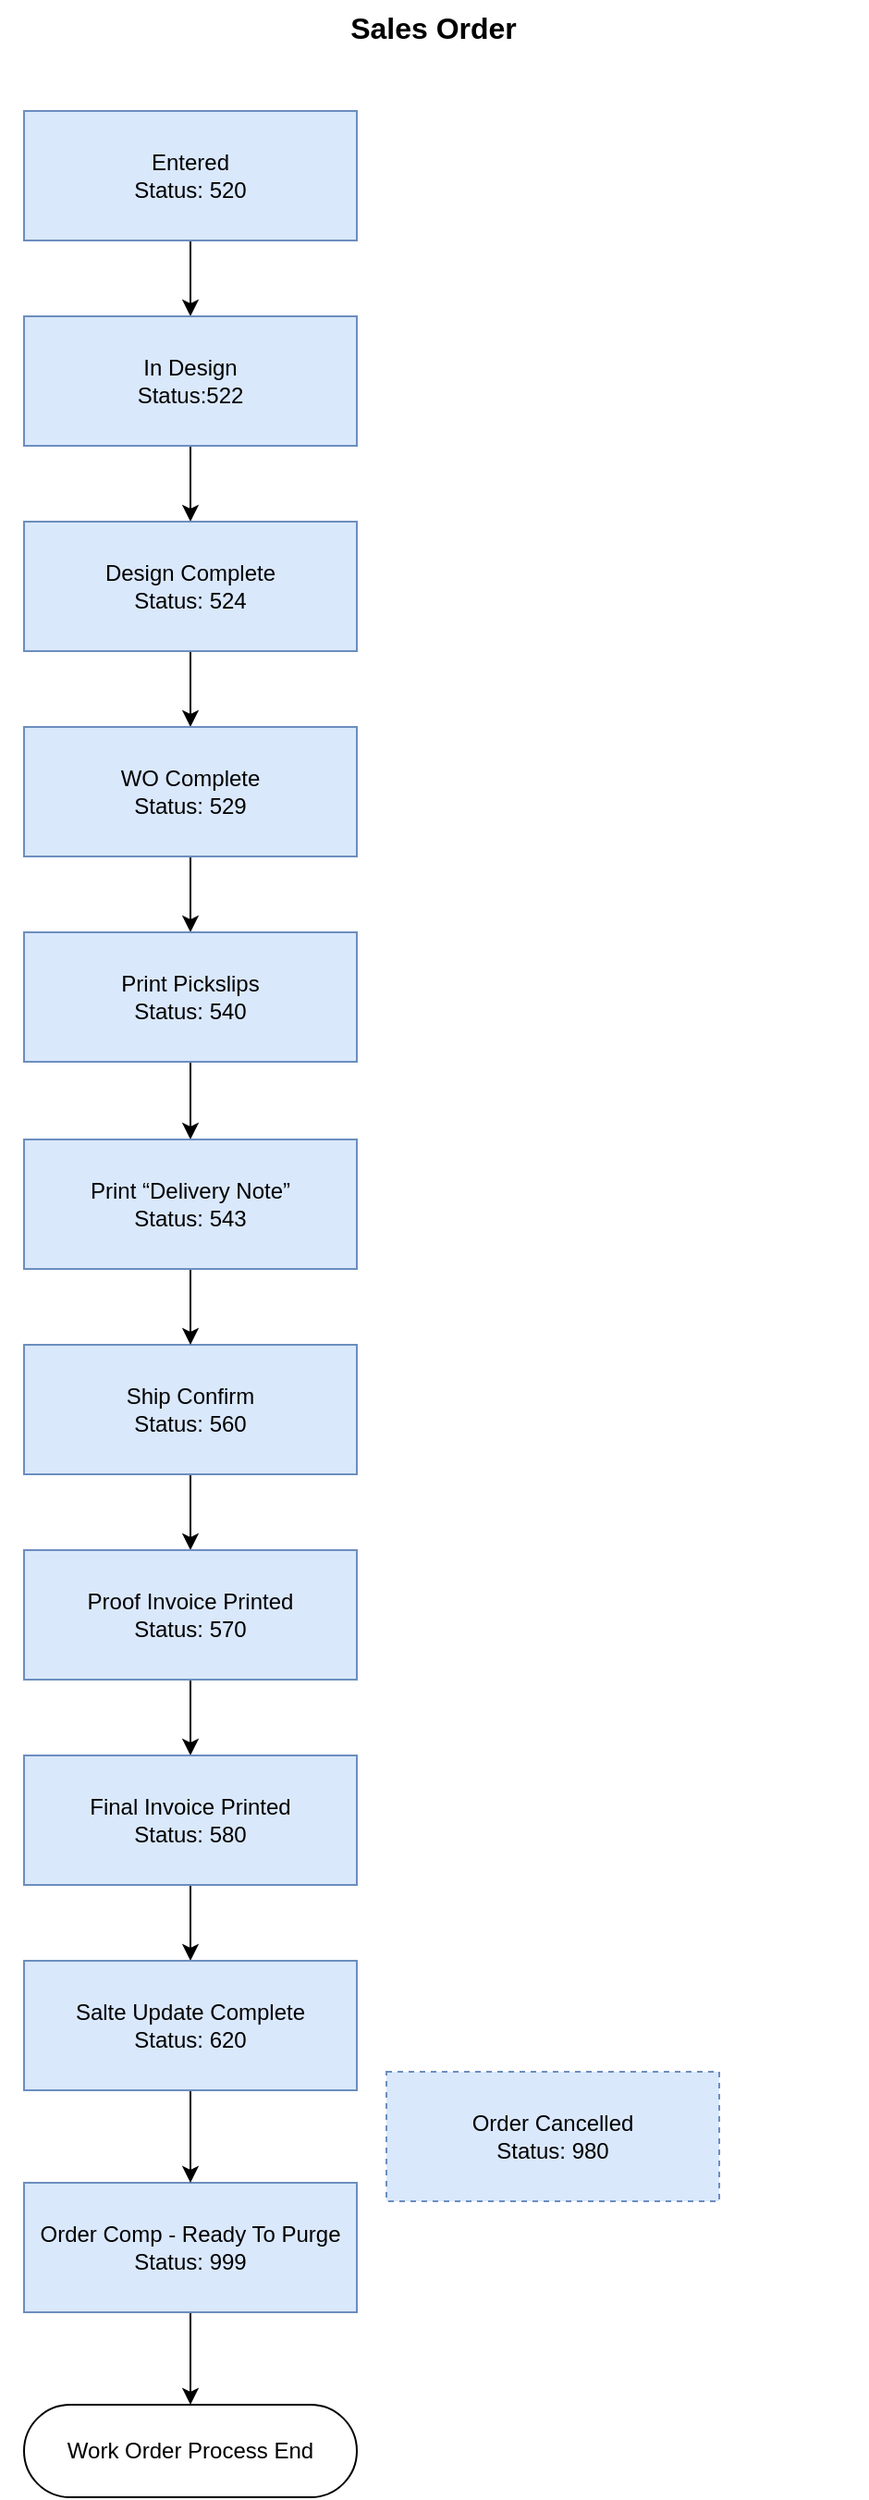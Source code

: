 <mxfile>
    <diagram id="NIP8vCB4eId5Prm6ArUl" name="Page-1">
        <mxGraphModel dx="952" dy="687" grid="1" gridSize="10" guides="1" tooltips="1" connect="1" arrows="1" fold="1" page="1" pageScale="1" pageWidth="827" pageHeight="1169" math="0" shadow="0">
            <root>
                <mxCell id="0"/>
                <mxCell id="1" parent="0"/>
                <mxCell id="59" value="" style="edgeStyle=none;html=1;" parent="1" source="2" target="58" edge="1">
                    <mxGeometry relative="1" as="geometry"/>
                </mxCell>
                <mxCell id="2" value="Entered&lt;br&gt;Status: 520" style="rounded=0;whiteSpace=wrap;html=1;fillColor=#dae8fc;strokeColor=#6c8ebf;" parent="1" vertex="1">
                    <mxGeometry x="204" y="70" width="180" height="70" as="geometry"/>
                </mxCell>
                <mxCell id="42" value="Work Order Process End" style="rounded=1;whiteSpace=wrap;html=1;arcSize=50;" parent="1" vertex="1">
                    <mxGeometry x="204" y="1310" width="180" height="50" as="geometry"/>
                </mxCell>
                <mxCell id="55" value="&lt;font style=&quot;font-size: 16px&quot;&gt;&lt;b&gt;Sales Order&lt;br&gt;&lt;/b&gt;&lt;/font&gt;" style="text;html=1;strokeColor=none;fillColor=none;align=center;verticalAlign=middle;whiteSpace=wrap;rounded=0;fontFamily=Helvetica;fontSize=12;fontColor=default;" parent="1" vertex="1">
                    <mxGeometry x="191" y="10" width="469" height="30" as="geometry"/>
                </mxCell>
                <mxCell id="61" value="" style="edgeStyle=none;html=1;" parent="1" source="58" target="60" edge="1">
                    <mxGeometry relative="1" as="geometry"/>
                </mxCell>
                <mxCell id="58" value="In Design&lt;br&gt;Status:522" style="rounded=0;whiteSpace=wrap;html=1;fillColor=#dae8fc;strokeColor=#6c8ebf;" parent="1" vertex="1">
                    <mxGeometry x="204" y="181" width="180" height="70" as="geometry"/>
                </mxCell>
                <mxCell id="114" value="" style="edgeStyle=none;html=1;" parent="1" source="60" target="113" edge="1">
                    <mxGeometry relative="1" as="geometry"/>
                </mxCell>
                <mxCell id="60" value="Design Complete&lt;br&gt;Status: 524" style="rounded=0;whiteSpace=wrap;html=1;fillColor=#dae8fc;strokeColor=#6c8ebf;" parent="1" vertex="1">
                    <mxGeometry x="204" y="292" width="180" height="70" as="geometry"/>
                </mxCell>
                <mxCell id="70" value="" style="edgeStyle=none;html=1;" parent="1" source="68" target="42" edge="1">
                    <mxGeometry relative="1" as="geometry"/>
                </mxCell>
                <mxCell id="68" value="Order Comp - Ready To Purge&lt;br&gt;Status: 999" style="rounded=0;whiteSpace=wrap;html=1;fillColor=#dae8fc;strokeColor=#6c8ebf;" parent="1" vertex="1">
                    <mxGeometry x="204" y="1190" width="180" height="70" as="geometry"/>
                </mxCell>
                <mxCell id="134" value="" style="edgeStyle=none;html=1;" edge="1" parent="1" source="113" target="133">
                    <mxGeometry relative="1" as="geometry"/>
                </mxCell>
                <mxCell id="113" value="WO Complete&lt;br&gt;Status: 529" style="rounded=0;whiteSpace=wrap;html=1;fillColor=#dae8fc;strokeColor=#6c8ebf;" parent="1" vertex="1">
                    <mxGeometry x="204" y="403" width="180" height="70" as="geometry"/>
                </mxCell>
                <mxCell id="130" value="" style="edgeStyle=none;html=1;" edge="1" parent="1" source="115" target="129">
                    <mxGeometry relative="1" as="geometry"/>
                </mxCell>
                <mxCell id="115" value="Ship Confirm&lt;br&gt;Status: 560" style="rounded=0;whiteSpace=wrap;html=1;fillColor=#dae8fc;strokeColor=#6c8ebf;" parent="1" vertex="1">
                    <mxGeometry x="204" y="737" width="180" height="70" as="geometry"/>
                </mxCell>
                <mxCell id="128" value="Order Cancelled&lt;br&gt;Status: 980" style="rounded=0;whiteSpace=wrap;html=1;fillColor=#dae8fc;strokeColor=#6c8ebf;dashed=1;" parent="1" vertex="1">
                    <mxGeometry x="400" y="1130" width="180" height="70" as="geometry"/>
                </mxCell>
                <mxCell id="132" value="" style="edgeStyle=none;html=1;" edge="1" parent="1" source="129" target="131">
                    <mxGeometry relative="1" as="geometry"/>
                </mxCell>
                <mxCell id="129" value="Proof Invoice Printed&lt;br&gt;Status: 570" style="rounded=0;whiteSpace=wrap;html=1;fillColor=#dae8fc;strokeColor=#6c8ebf;" vertex="1" parent="1">
                    <mxGeometry x="204" y="848" width="180" height="70" as="geometry"/>
                </mxCell>
                <mxCell id="137" value="" style="edgeStyle=none;html=1;" edge="1" parent="1" source="131" target="136">
                    <mxGeometry relative="1" as="geometry"/>
                </mxCell>
                <mxCell id="131" value="Final Invoice Printed&lt;br&gt;Status: 580" style="rounded=0;whiteSpace=wrap;html=1;fillColor=#dae8fc;strokeColor=#6c8ebf;" vertex="1" parent="1">
                    <mxGeometry x="204" y="959" width="180" height="70" as="geometry"/>
                </mxCell>
                <mxCell id="139" value="" style="edgeStyle=none;html=1;" edge="1" parent="1" source="133" target="138">
                    <mxGeometry relative="1" as="geometry"/>
                </mxCell>
                <mxCell id="133" value="Print Pickslips&lt;br&gt;Status: 540" style="rounded=0;whiteSpace=wrap;html=1;fillColor=#dae8fc;strokeColor=#6c8ebf;" vertex="1" parent="1">
                    <mxGeometry x="204" y="514" width="180" height="70" as="geometry"/>
                </mxCell>
                <mxCell id="141" value="" style="edgeStyle=none;html=1;" edge="1" parent="1" source="136" target="68">
                    <mxGeometry relative="1" as="geometry"/>
                </mxCell>
                <mxCell id="136" value="Salte Update Complete&lt;br&gt;Status: 620" style="rounded=0;whiteSpace=wrap;html=1;fillColor=#dae8fc;strokeColor=#6c8ebf;" vertex="1" parent="1">
                    <mxGeometry x="204" y="1070" width="180" height="70" as="geometry"/>
                </mxCell>
                <mxCell id="140" value="" style="edgeStyle=none;html=1;" edge="1" parent="1" source="138" target="115">
                    <mxGeometry relative="1" as="geometry"/>
                </mxCell>
                <mxCell id="138" value="Print “Delivery Note”&lt;br&gt;Status: 543" style="rounded=0;whiteSpace=wrap;html=1;fillColor=#dae8fc;strokeColor=#6c8ebf;" vertex="1" parent="1">
                    <mxGeometry x="204" y="626" width="180" height="70" as="geometry"/>
                </mxCell>
            </root>
        </mxGraphModel>
    </diagram>
</mxfile>